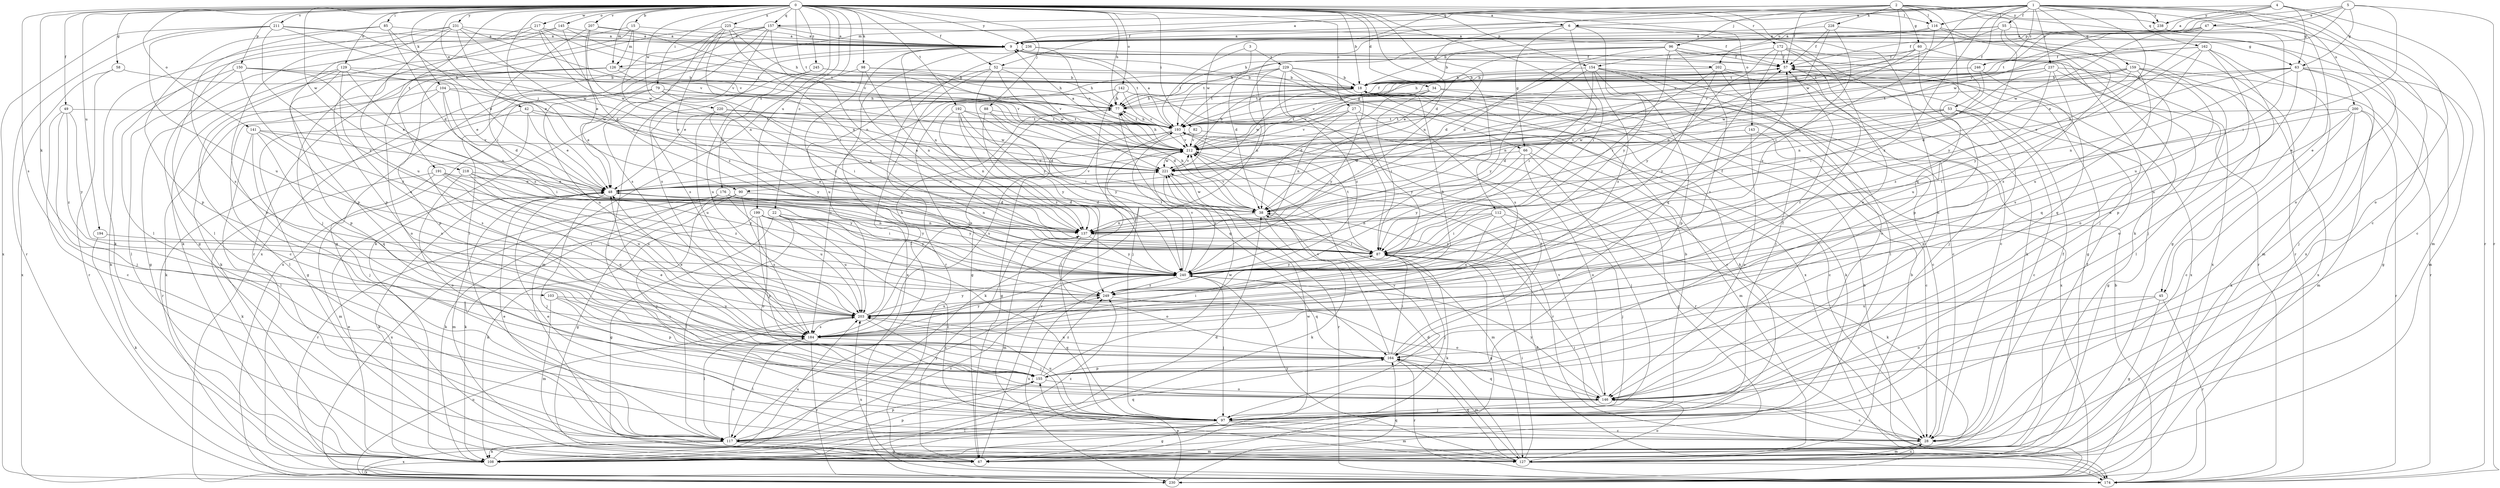 strict digraph  {
0;
1;
2;
3;
4;
5;
6;
9;
15;
18;
22;
27;
28;
34;
38;
42;
45;
47;
48;
49;
52;
53;
55;
57;
58;
60;
63;
66;
67;
77;
79;
82;
85;
87;
88;
90;
96;
97;
98;
103;
104;
108;
112;
116;
117;
126;
127;
129;
137;
141;
142;
143;
145;
146;
150;
154;
155;
157;
159;
162;
164;
172;
174;
176;
184;
191;
192;
193;
194;
199;
200;
202;
203;
207;
211;
212;
217;
218;
220;
221;
225;
228;
229;
230;
231;
236;
237;
238;
240;
245;
246;
249;
0 -> 6  [label=a];
0 -> 15  [label=b];
0 -> 18  [label=b];
0 -> 22  [label=c];
0 -> 27  [label=c];
0 -> 34  [label=d];
0 -> 38  [label=d];
0 -> 42  [label=e];
0 -> 49  [label=f];
0 -> 52  [label=f];
0 -> 58  [label=g];
0 -> 77  [label=h];
0 -> 79  [label=i];
0 -> 82  [label=i];
0 -> 85  [label=i];
0 -> 87  [label=i];
0 -> 88  [label=j];
0 -> 90  [label=j];
0 -> 98  [label=k];
0 -> 103  [label=k];
0 -> 104  [label=k];
0 -> 112  [label=l];
0 -> 116  [label=l];
0 -> 126  [label=m];
0 -> 129  [label=n];
0 -> 141  [label=o];
0 -> 142  [label=o];
0 -> 143  [label=o];
0 -> 145  [label=o];
0 -> 146  [label=o];
0 -> 150  [label=p];
0 -> 154  [label=p];
0 -> 157  [label=q];
0 -> 172  [label=r];
0 -> 176  [label=s];
0 -> 184  [label=s];
0 -> 191  [label=t];
0 -> 192  [label=t];
0 -> 193  [label=t];
0 -> 194  [label=u];
0 -> 199  [label=u];
0 -> 207  [label=v];
0 -> 211  [label=v];
0 -> 217  [label=w];
0 -> 218  [label=w];
0 -> 220  [label=w];
0 -> 225  [label=x];
0 -> 231  [label=y];
0 -> 236  [label=y];
0 -> 245  [label=z];
1 -> 6  [label=a];
1 -> 28  [label=c];
1 -> 45  [label=e];
1 -> 52  [label=f];
1 -> 53  [label=f];
1 -> 55  [label=f];
1 -> 126  [label=m];
1 -> 137  [label=n];
1 -> 146  [label=o];
1 -> 157  [label=q];
1 -> 159  [label=q];
1 -> 162  [label=q];
1 -> 200  [label=u];
1 -> 202  [label=u];
1 -> 221  [label=w];
1 -> 237  [label=y];
1 -> 238  [label=y];
1 -> 246  [label=z];
1 -> 249  [label=z];
2 -> 9  [label=a];
2 -> 45  [label=e];
2 -> 57  [label=f];
2 -> 60  [label=g];
2 -> 90  [label=j];
2 -> 96  [label=j];
2 -> 108  [label=k];
2 -> 116  [label=l];
2 -> 164  [label=q];
2 -> 212  [label=v];
2 -> 221  [label=w];
2 -> 228  [label=x];
2 -> 238  [label=y];
3 -> 38  [label=d];
3 -> 193  [label=t];
3 -> 229  [label=x];
4 -> 9  [label=a];
4 -> 63  [label=g];
4 -> 116  [label=l];
4 -> 146  [label=o];
4 -> 154  [label=p];
4 -> 174  [label=r];
4 -> 238  [label=y];
5 -> 47  [label=e];
5 -> 63  [label=g];
5 -> 87  [label=i];
5 -> 174  [label=r];
5 -> 193  [label=t];
5 -> 212  [label=v];
5 -> 221  [label=w];
6 -> 9  [label=a];
6 -> 63  [label=g];
6 -> 66  [label=g];
6 -> 87  [label=i];
6 -> 137  [label=n];
6 -> 146  [label=o];
6 -> 240  [label=y];
9 -> 57  [label=f];
9 -> 66  [label=g];
9 -> 137  [label=n];
9 -> 184  [label=s];
9 -> 193  [label=t];
9 -> 202  [label=u];
9 -> 230  [label=x];
15 -> 9  [label=a];
15 -> 97  [label=j];
15 -> 108  [label=k];
15 -> 126  [label=m];
15 -> 137  [label=n];
18 -> 77  [label=h];
18 -> 108  [label=k];
18 -> 221  [label=w];
18 -> 240  [label=y];
22 -> 28  [label=c];
22 -> 67  [label=g];
22 -> 97  [label=j];
22 -> 117  [label=l];
22 -> 137  [label=n];
22 -> 240  [label=y];
27 -> 28  [label=c];
27 -> 137  [label=n];
27 -> 193  [label=t];
27 -> 212  [label=v];
27 -> 240  [label=y];
28 -> 48  [label=e];
28 -> 57  [label=f];
28 -> 87  [label=i];
28 -> 127  [label=m];
34 -> 28  [label=c];
34 -> 38  [label=d];
34 -> 77  [label=h];
34 -> 87  [label=i];
34 -> 212  [label=v];
34 -> 230  [label=x];
38 -> 57  [label=f];
38 -> 77  [label=h];
38 -> 108  [label=k];
38 -> 127  [label=m];
38 -> 137  [label=n];
38 -> 212  [label=v];
38 -> 221  [label=w];
42 -> 48  [label=e];
42 -> 174  [label=r];
42 -> 184  [label=s];
42 -> 193  [label=t];
42 -> 221  [label=w];
45 -> 67  [label=g];
45 -> 146  [label=o];
45 -> 174  [label=r];
45 -> 203  [label=u];
47 -> 9  [label=a];
47 -> 28  [label=c];
47 -> 48  [label=e];
47 -> 57  [label=f];
47 -> 193  [label=t];
47 -> 221  [label=w];
48 -> 38  [label=d];
48 -> 97  [label=j];
48 -> 108  [label=k];
48 -> 127  [label=m];
48 -> 212  [label=v];
48 -> 221  [label=w];
48 -> 240  [label=y];
49 -> 28  [label=c];
49 -> 97  [label=j];
49 -> 193  [label=t];
49 -> 240  [label=y];
49 -> 249  [label=z];
52 -> 18  [label=b];
52 -> 203  [label=u];
52 -> 212  [label=v];
52 -> 221  [label=w];
52 -> 230  [label=x];
52 -> 240  [label=y];
53 -> 28  [label=c];
53 -> 38  [label=d];
53 -> 67  [label=g];
53 -> 155  [label=p];
53 -> 193  [label=t];
53 -> 221  [label=w];
55 -> 9  [label=a];
55 -> 77  [label=h];
55 -> 184  [label=s];
55 -> 193  [label=t];
55 -> 230  [label=x];
55 -> 240  [label=y];
57 -> 18  [label=b];
57 -> 193  [label=t];
57 -> 212  [label=v];
58 -> 18  [label=b];
58 -> 174  [label=r];
58 -> 230  [label=x];
60 -> 57  [label=f];
60 -> 77  [label=h];
60 -> 137  [label=n];
60 -> 146  [label=o];
60 -> 155  [label=p];
63 -> 18  [label=b];
63 -> 48  [label=e];
63 -> 67  [label=g];
63 -> 97  [label=j];
63 -> 127  [label=m];
63 -> 137  [label=n];
63 -> 193  [label=t];
63 -> 203  [label=u];
66 -> 67  [label=g];
66 -> 97  [label=j];
66 -> 146  [label=o];
66 -> 221  [label=w];
66 -> 240  [label=y];
67 -> 137  [label=n];
67 -> 212  [label=v];
67 -> 221  [label=w];
77 -> 57  [label=f];
77 -> 164  [label=q];
77 -> 184  [label=s];
77 -> 193  [label=t];
79 -> 48  [label=e];
79 -> 67  [label=g];
79 -> 77  [label=h];
79 -> 87  [label=i];
79 -> 137  [label=n];
79 -> 203  [label=u];
82 -> 48  [label=e];
82 -> 127  [label=m];
82 -> 212  [label=v];
85 -> 9  [label=a];
85 -> 38  [label=d];
85 -> 48  [label=e];
85 -> 155  [label=p];
85 -> 184  [label=s];
87 -> 9  [label=a];
87 -> 48  [label=e];
87 -> 67  [label=g];
87 -> 97  [label=j];
87 -> 108  [label=k];
87 -> 193  [label=t];
87 -> 240  [label=y];
88 -> 38  [label=d];
88 -> 97  [label=j];
88 -> 193  [label=t];
88 -> 240  [label=y];
90 -> 38  [label=d];
90 -> 67  [label=g];
90 -> 108  [label=k];
90 -> 137  [label=n];
90 -> 184  [label=s];
90 -> 230  [label=x];
96 -> 18  [label=b];
96 -> 38  [label=d];
96 -> 48  [label=e];
96 -> 57  [label=f];
96 -> 67  [label=g];
96 -> 87  [label=i];
96 -> 184  [label=s];
96 -> 193  [label=t];
96 -> 230  [label=x];
97 -> 18  [label=b];
97 -> 28  [label=c];
97 -> 67  [label=g];
97 -> 117  [label=l];
97 -> 127  [label=m];
97 -> 203  [label=u];
97 -> 212  [label=v];
98 -> 18  [label=b];
98 -> 77  [label=h];
98 -> 127  [label=m];
98 -> 137  [label=n];
98 -> 240  [label=y];
103 -> 127  [label=m];
103 -> 155  [label=p];
103 -> 184  [label=s];
103 -> 203  [label=u];
104 -> 38  [label=d];
104 -> 77  [label=h];
104 -> 108  [label=k];
104 -> 117  [label=l];
104 -> 137  [label=n];
104 -> 221  [label=w];
108 -> 38  [label=d];
108 -> 48  [label=e];
108 -> 57  [label=f];
108 -> 155  [label=p];
108 -> 203  [label=u];
108 -> 230  [label=x];
108 -> 249  [label=z];
112 -> 87  [label=i];
112 -> 97  [label=j];
112 -> 108  [label=k];
112 -> 137  [label=n];
112 -> 203  [label=u];
112 -> 240  [label=y];
116 -> 9  [label=a];
116 -> 18  [label=b];
116 -> 87  [label=i];
116 -> 97  [label=j];
116 -> 174  [label=r];
117 -> 48  [label=e];
117 -> 67  [label=g];
117 -> 108  [label=k];
117 -> 127  [label=m];
117 -> 155  [label=p];
117 -> 164  [label=q];
117 -> 184  [label=s];
117 -> 230  [label=x];
117 -> 240  [label=y];
117 -> 249  [label=z];
126 -> 18  [label=b];
126 -> 108  [label=k];
126 -> 146  [label=o];
126 -> 155  [label=p];
126 -> 212  [label=v];
127 -> 18  [label=b];
127 -> 28  [label=c];
127 -> 38  [label=d];
127 -> 87  [label=i];
127 -> 146  [label=o];
127 -> 164  [label=q];
127 -> 174  [label=r];
127 -> 240  [label=y];
129 -> 18  [label=b];
129 -> 28  [label=c];
129 -> 48  [label=e];
129 -> 67  [label=g];
129 -> 155  [label=p];
129 -> 203  [label=u];
129 -> 249  [label=z];
137 -> 87  [label=i];
137 -> 127  [label=m];
137 -> 146  [label=o];
137 -> 240  [label=y];
141 -> 87  [label=i];
141 -> 97  [label=j];
141 -> 117  [label=l];
141 -> 164  [label=q];
141 -> 184  [label=s];
141 -> 212  [label=v];
142 -> 28  [label=c];
142 -> 67  [label=g];
142 -> 77  [label=h];
142 -> 97  [label=j];
142 -> 184  [label=s];
142 -> 212  [label=v];
143 -> 28  [label=c];
143 -> 146  [label=o];
143 -> 212  [label=v];
145 -> 9  [label=a];
145 -> 67  [label=g];
145 -> 137  [label=n];
145 -> 155  [label=p];
145 -> 193  [label=t];
146 -> 28  [label=c];
146 -> 97  [label=j];
146 -> 164  [label=q];
146 -> 212  [label=v];
146 -> 240  [label=y];
150 -> 18  [label=b];
150 -> 48  [label=e];
150 -> 108  [label=k];
150 -> 117  [label=l];
150 -> 221  [label=w];
150 -> 249  [label=z];
154 -> 18  [label=b];
154 -> 28  [label=c];
154 -> 87  [label=i];
154 -> 97  [label=j];
154 -> 117  [label=l];
154 -> 155  [label=p];
154 -> 240  [label=y];
154 -> 249  [label=z];
155 -> 57  [label=f];
155 -> 146  [label=o];
155 -> 221  [label=w];
155 -> 249  [label=z];
157 -> 9  [label=a];
157 -> 57  [label=f];
157 -> 67  [label=g];
157 -> 108  [label=k];
157 -> 117  [label=l];
157 -> 137  [label=n];
157 -> 184  [label=s];
157 -> 230  [label=x];
159 -> 18  [label=b];
159 -> 38  [label=d];
159 -> 117  [label=l];
159 -> 164  [label=q];
159 -> 174  [label=r];
159 -> 184  [label=s];
159 -> 193  [label=t];
159 -> 221  [label=w];
162 -> 57  [label=f];
162 -> 97  [label=j];
162 -> 127  [label=m];
162 -> 155  [label=p];
162 -> 203  [label=u];
162 -> 212  [label=v];
162 -> 240  [label=y];
164 -> 48  [label=e];
164 -> 87  [label=i];
164 -> 127  [label=m];
164 -> 155  [label=p];
164 -> 174  [label=r];
164 -> 193  [label=t];
164 -> 203  [label=u];
164 -> 212  [label=v];
172 -> 28  [label=c];
172 -> 38  [label=d];
172 -> 57  [label=f];
172 -> 108  [label=k];
172 -> 164  [label=q];
172 -> 174  [label=r];
172 -> 240  [label=y];
174 -> 18  [label=b];
174 -> 38  [label=d];
174 -> 203  [label=u];
176 -> 38  [label=d];
176 -> 87  [label=i];
176 -> 97  [label=j];
176 -> 108  [label=k];
176 -> 174  [label=r];
176 -> 203  [label=u];
176 -> 240  [label=y];
184 -> 48  [label=e];
184 -> 57  [label=f];
184 -> 87  [label=i];
184 -> 117  [label=l];
184 -> 164  [label=q];
184 -> 174  [label=r];
184 -> 240  [label=y];
191 -> 48  [label=e];
191 -> 108  [label=k];
191 -> 127  [label=m];
191 -> 164  [label=q];
191 -> 203  [label=u];
191 -> 240  [label=y];
192 -> 38  [label=d];
192 -> 87  [label=i];
192 -> 137  [label=n];
192 -> 193  [label=t];
192 -> 240  [label=y];
192 -> 249  [label=z];
193 -> 9  [label=a];
193 -> 67  [label=g];
193 -> 77  [label=h];
193 -> 108  [label=k];
193 -> 174  [label=r];
193 -> 184  [label=s];
193 -> 212  [label=v];
194 -> 87  [label=i];
194 -> 108  [label=k];
199 -> 87  [label=i];
199 -> 108  [label=k];
199 -> 137  [label=n];
199 -> 146  [label=o];
199 -> 155  [label=p];
199 -> 203  [label=u];
200 -> 28  [label=c];
200 -> 87  [label=i];
200 -> 108  [label=k];
200 -> 127  [label=m];
200 -> 174  [label=r];
200 -> 193  [label=t];
200 -> 203  [label=u];
202 -> 18  [label=b];
202 -> 97  [label=j];
202 -> 137  [label=n];
202 -> 146  [label=o];
202 -> 230  [label=x];
202 -> 240  [label=y];
203 -> 77  [label=h];
203 -> 97  [label=j];
203 -> 117  [label=l];
203 -> 184  [label=s];
203 -> 240  [label=y];
207 -> 9  [label=a];
207 -> 48  [label=e];
207 -> 87  [label=i];
207 -> 212  [label=v];
207 -> 221  [label=w];
211 -> 9  [label=a];
211 -> 174  [label=r];
211 -> 203  [label=u];
211 -> 212  [label=v];
211 -> 221  [label=w];
211 -> 230  [label=x];
211 -> 240  [label=y];
212 -> 9  [label=a];
212 -> 18  [label=b];
212 -> 77  [label=h];
212 -> 174  [label=r];
212 -> 221  [label=w];
217 -> 9  [label=a];
217 -> 108  [label=k];
217 -> 117  [label=l];
217 -> 193  [label=t];
217 -> 212  [label=v];
217 -> 221  [label=w];
218 -> 48  [label=e];
218 -> 146  [label=o];
218 -> 203  [label=u];
218 -> 240  [label=y];
218 -> 249  [label=z];
220 -> 193  [label=t];
220 -> 203  [label=u];
220 -> 221  [label=w];
220 -> 240  [label=y];
221 -> 48  [label=e];
221 -> 174  [label=r];
221 -> 212  [label=v];
221 -> 240  [label=y];
225 -> 9  [label=a];
225 -> 77  [label=h];
225 -> 87  [label=i];
225 -> 137  [label=n];
225 -> 174  [label=r];
225 -> 184  [label=s];
225 -> 249  [label=z];
228 -> 9  [label=a];
228 -> 57  [label=f];
228 -> 67  [label=g];
228 -> 212  [label=v];
228 -> 249  [label=z];
229 -> 18  [label=b];
229 -> 48  [label=e];
229 -> 87  [label=i];
229 -> 108  [label=k];
229 -> 137  [label=n];
229 -> 184  [label=s];
229 -> 193  [label=t];
229 -> 230  [label=x];
229 -> 249  [label=z];
230 -> 18  [label=b];
230 -> 155  [label=p];
230 -> 164  [label=q];
230 -> 203  [label=u];
231 -> 9  [label=a];
231 -> 38  [label=d];
231 -> 48  [label=e];
231 -> 117  [label=l];
231 -> 146  [label=o];
231 -> 155  [label=p];
231 -> 203  [label=u];
231 -> 212  [label=v];
236 -> 57  [label=f];
236 -> 117  [label=l];
236 -> 174  [label=r];
236 -> 212  [label=v];
237 -> 18  [label=b];
237 -> 137  [label=n];
237 -> 146  [label=o];
237 -> 203  [label=u];
237 -> 212  [label=v];
237 -> 230  [label=x];
237 -> 249  [label=z];
238 -> 9  [label=a];
238 -> 127  [label=m];
238 -> 203  [label=u];
240 -> 57  [label=f];
240 -> 97  [label=j];
240 -> 164  [label=q];
240 -> 193  [label=t];
240 -> 212  [label=v];
240 -> 230  [label=x];
240 -> 249  [label=z];
245 -> 18  [label=b];
245 -> 77  [label=h];
245 -> 97  [label=j];
245 -> 203  [label=u];
246 -> 18  [label=b];
246 -> 77  [label=h];
246 -> 87  [label=i];
246 -> 164  [label=q];
249 -> 18  [label=b];
249 -> 146  [label=o];
249 -> 203  [label=u];
}
